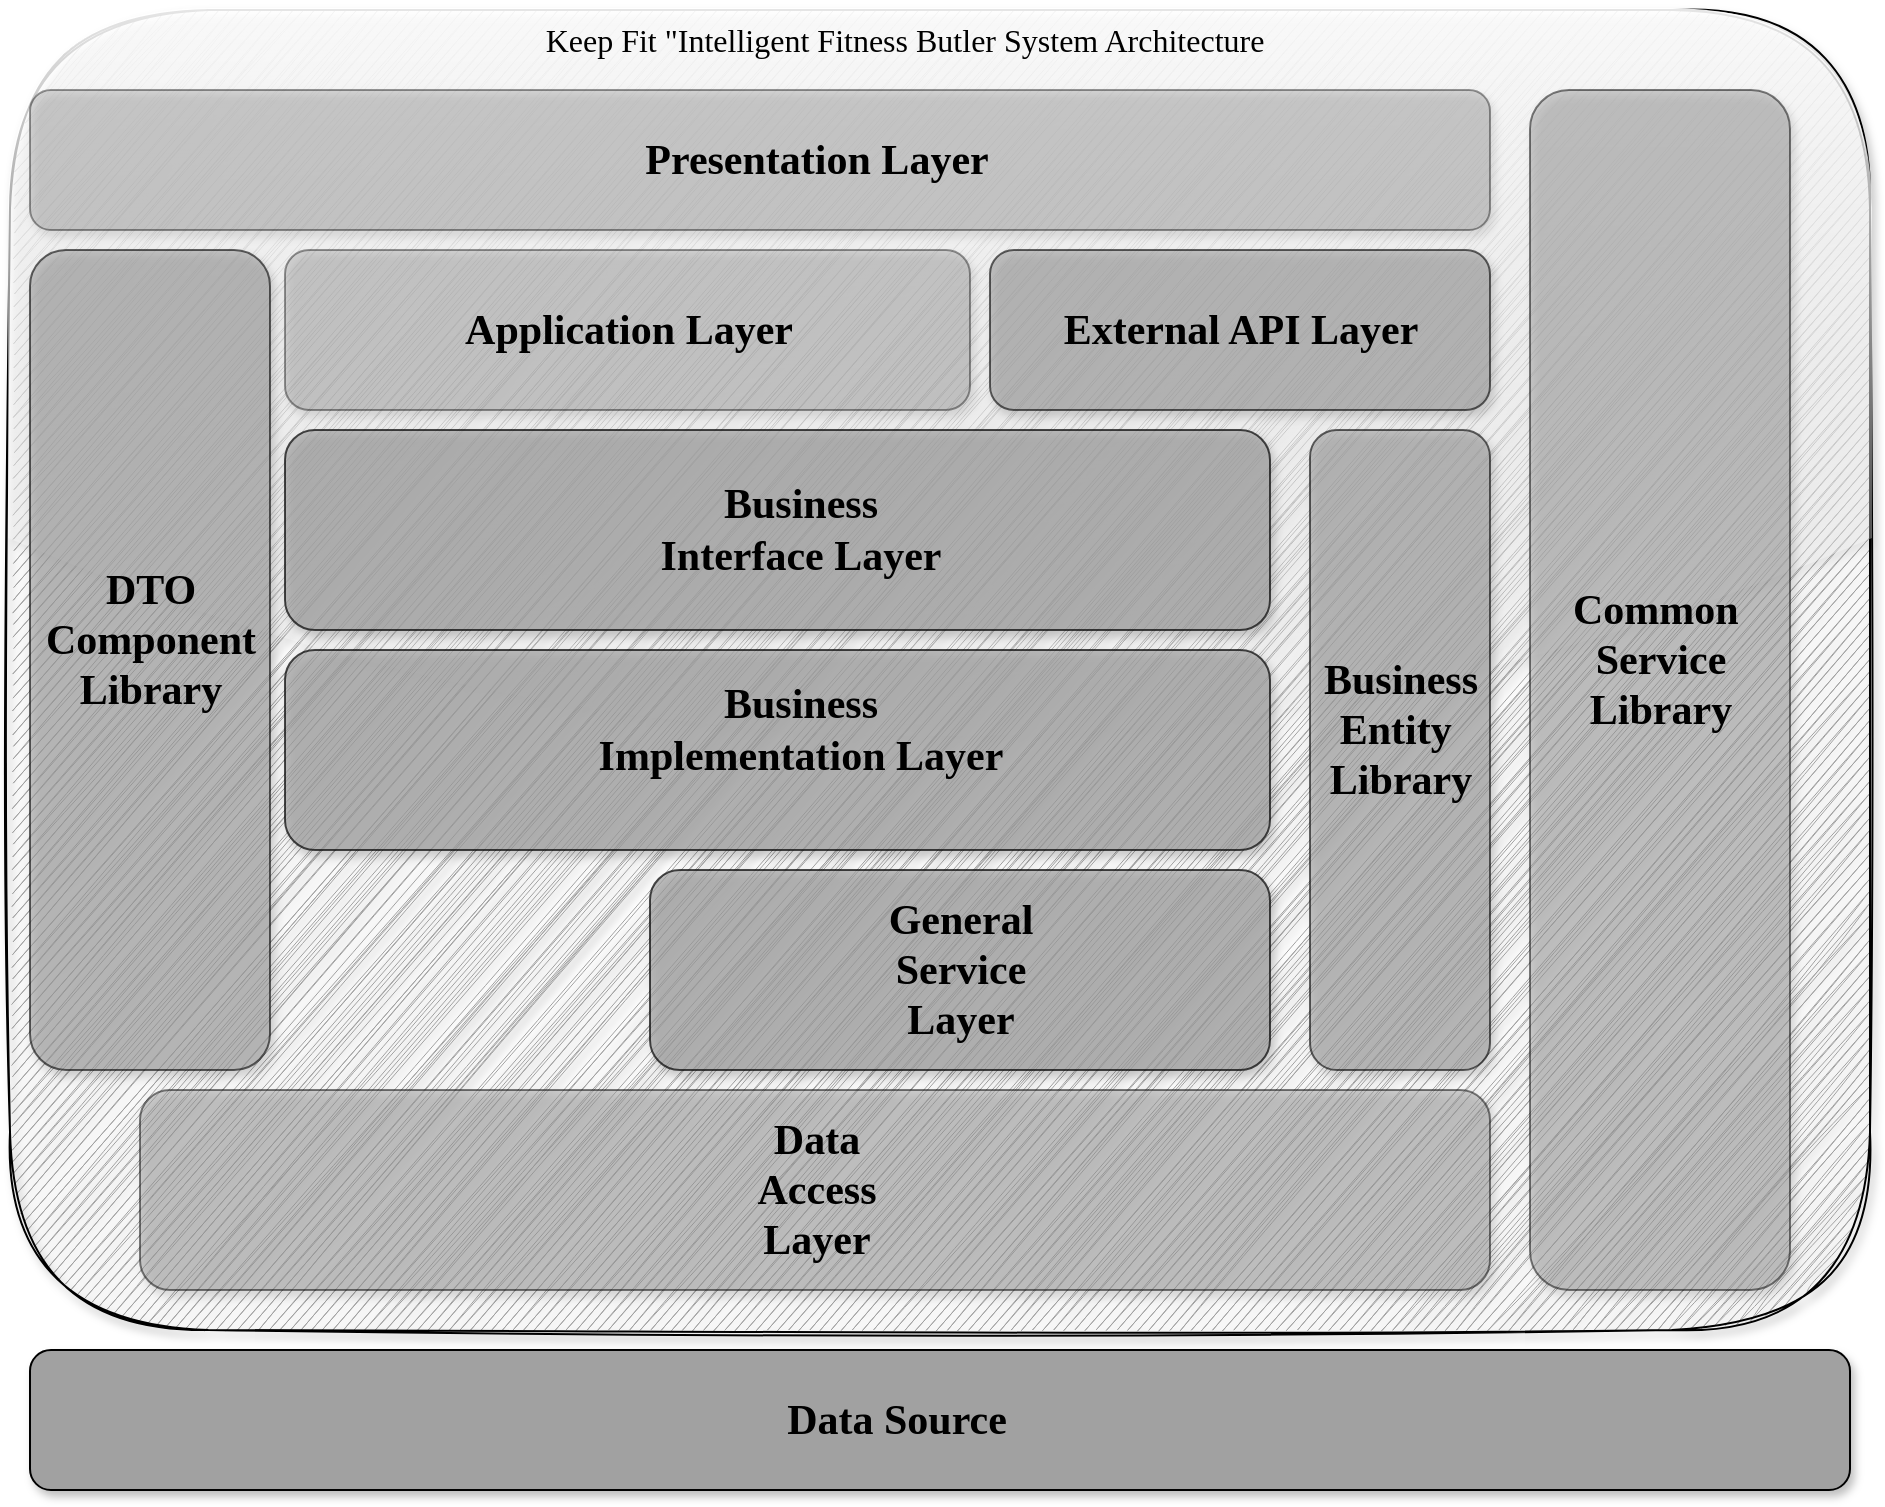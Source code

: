 <mxfile version="24.8.4">
  <diagram id="wFE0QG_FPsp0jaGvCLVb" name="Page-1">
    <mxGraphModel dx="2009" dy="1305" grid="1" gridSize="10" guides="1" tooltips="1" connect="1" arrows="1" fold="1" page="1" pageScale="1" pageWidth="850" pageHeight="1100" math="0" shadow="0">
      <root>
        <mxCell id="0" />
        <mxCell id="1" parent="0" />
        <mxCell id="0L0Ir-lksVrym1sluejJ-3" value="" style="html=1;whiteSpace=wrap;rounded=1;fillColor=#a1a1a1;sketch=1;curveFitting=1;jiggle=2;glass=1;shadow=1;fontFamily=Georgia;" parent="1" vertex="1">
          <mxGeometry x="20" y="10" width="930" height="660" as="geometry" />
        </mxCell>
        <mxCell id="0L0Ir-lksVrym1sluejJ-4" value="" style="html=1;whiteSpace=wrap;rounded=1;shadow=1;fillColor=#a1a1a1;opacity=40;fontFamily=Georgia;" parent="1" vertex="1">
          <mxGeometry x="30" y="50" width="730" height="70" as="geometry" />
        </mxCell>
        <mxCell id="0L0Ir-lksVrym1sluejJ-5" value="&lt;font style=&quot;font-size: 21px;&quot;&gt;&lt;b style=&quot;font-size: 21px;&quot;&gt;Presentation Layer&lt;/b&gt;&lt;/font&gt;" style="text;html=1;align=center;verticalAlign=middle;resizable=0;points=[];autosize=1;strokeColor=none;fillColor=none;fontFamily=Georgia;fontSize=21;" parent="1" vertex="1">
          <mxGeometry x="307.5" y="65" width="230" height="40" as="geometry" />
        </mxCell>
        <mxCell id="0L0Ir-lksVrym1sluejJ-11" value="" style="html=1;whiteSpace=wrap;rounded=1;shadow=1;fillColor=#a1a1a1;opacity=50;fontFamily=Georgia;" parent="1" vertex="1">
          <mxGeometry x="780" y="50" width="130" height="600" as="geometry" />
        </mxCell>
        <mxCell id="0L0Ir-lksVrym1sluejJ-12" value="&lt;font style=&quot;font-size: 21px;&quot;&gt;&lt;b style=&quot;font-size: 21px;&quot;&gt;Common&amp;nbsp;&lt;/b&gt;&lt;/font&gt;&lt;div&gt;&lt;font style=&quot;font-size: 21px;&quot;&gt;&lt;b style=&quot;font-size: 21px;&quot;&gt;Service &lt;br style=&quot;font-size: 21px;&quot;&gt;Library&lt;/b&gt;&lt;/font&gt;&lt;/div&gt;" style="text;html=1;align=center;verticalAlign=middle;resizable=0;points=[];autosize=1;strokeColor=none;fillColor=none;fontFamily=Georgia;fontSize=21;" parent="1" vertex="1">
          <mxGeometry x="780" y="290" width="130" height="90" as="geometry" />
        </mxCell>
        <mxCell id="0L0Ir-lksVrym1sluejJ-18" value="" style="html=1;whiteSpace=wrap;rounded=1;shadow=1;fillColor=#a1a1a1;opacity=60;fontFamily=Georgia;" parent="1" vertex="1">
          <mxGeometry x="30" y="130" width="120" height="410" as="geometry" />
        </mxCell>
        <mxCell id="0L0Ir-lksVrym1sluejJ-19" value="&lt;font style=&quot;font-size: 21px;&quot;&gt;&lt;b style=&quot;font-size: 21px;&quot;&gt;DTO&lt;br style=&quot;font-size: 21px;&quot;&gt;Component&lt;br style=&quot;font-size: 21px;&quot;&gt;Library&lt;/b&gt;&lt;/font&gt;" style="text;html=1;align=center;verticalAlign=middle;resizable=0;points=[];autosize=1;strokeColor=none;fillColor=none;fontFamily=Georgia;fontSize=21;" parent="1" vertex="1">
          <mxGeometry x="15" y="280" width="150" height="90" as="geometry" />
        </mxCell>
        <mxCell id="0L0Ir-lksVrym1sluejJ-20" value="" style="html=1;whiteSpace=wrap;rounded=1;shadow=1;fillColor=#a1a1a1;opacity=40;fontFamily=Georgia;fontSize=21;" parent="1" vertex="1">
          <mxGeometry x="157.5" y="130" width="342.5" height="80" as="geometry" />
        </mxCell>
        <mxCell id="0L0Ir-lksVrym1sluejJ-21" value="" style="html=1;whiteSpace=wrap;rounded=1;shadow=1;fillColor=#a1a1a1;opacity=60;fontFamily=Georgia;" parent="1" vertex="1">
          <mxGeometry x="510" y="130" width="250" height="80" as="geometry" />
        </mxCell>
        <mxCell id="0L0Ir-lksVrym1sluejJ-22" value="&lt;font style=&quot;font-size: 21px;&quot;&gt;&lt;b style=&quot;font-size: 21px;&quot;&gt;Application Layer&lt;/b&gt;&lt;/font&gt;" style="text;html=1;align=center;verticalAlign=middle;resizable=0;points=[];autosize=1;strokeColor=none;fillColor=none;fontFamily=Georgia;fontSize=21;" parent="1" vertex="1">
          <mxGeometry x="218.75" y="150" width="220" height="40" as="geometry" />
        </mxCell>
        <mxCell id="0L0Ir-lksVrym1sluejJ-23" value="&lt;font style=&quot;font-size: 21px;&quot;&gt;&lt;b style=&quot;font-size: 21px;&quot;&gt;External API Layer&lt;/b&gt;&lt;/font&gt;" style="text;html=1;align=center;verticalAlign=middle;resizable=0;points=[];autosize=1;strokeColor=none;fillColor=none;fontFamily=Georgia;fontSize=21;" parent="1" vertex="1">
          <mxGeometry x="520" y="150" width="230" height="40" as="geometry" />
        </mxCell>
        <mxCell id="0L0Ir-lksVrym1sluejJ-24" value="" style="html=1;whiteSpace=wrap;rounded=1;shadow=1;fillColor=#a1a1a1;opacity=70;fontFamily=Georgia;" parent="1" vertex="1">
          <mxGeometry x="157.5" y="220" width="492.5" height="100" as="geometry" />
        </mxCell>
        <mxCell id="0L0Ir-lksVrym1sluejJ-25" value="" style="html=1;whiteSpace=wrap;rounded=1;shadow=1;fillColor=#a1a1a1;opacity=70;fontFamily=Georgia;" parent="1" vertex="1">
          <mxGeometry x="157.5" y="330" width="492.5" height="100" as="geometry" />
        </mxCell>
        <mxCell id="0L0Ir-lksVrym1sluejJ-26" value="" style="html=1;whiteSpace=wrap;rounded=1;shadow=1;fillColor=#a1a1a1;opacity=60;fontFamily=Georgia;" parent="1" vertex="1">
          <mxGeometry x="670" y="220" width="90" height="320" as="geometry" />
        </mxCell>
        <mxCell id="0L0Ir-lksVrym1sluejJ-27" value="" style="html=1;whiteSpace=wrap;rounded=1;shadow=1;fillColor=#a1a1a1;opacity=70;fontFamily=Georgia;" parent="1" vertex="1">
          <mxGeometry x="340" y="440" width="310" height="100" as="geometry" />
        </mxCell>
        <mxCell id="0L0Ir-lksVrym1sluejJ-28" value="" style="html=1;whiteSpace=wrap;rounded=1;shadow=1;fillColor=#a1a1a1;opacity=50;fontFamily=Georgia;" parent="1" vertex="1">
          <mxGeometry x="85" y="550" width="675" height="100" as="geometry" />
        </mxCell>
        <mxCell id="0L0Ir-lksVrym1sluejJ-29" value="" style="html=1;whiteSpace=wrap;rounded=1;shadow=1;fillColor=#a1a1a1;fontFamily=Georgia;" parent="1" vertex="1">
          <mxGeometry x="30" y="680" width="910" height="70" as="geometry" />
        </mxCell>
        <mxCell id="0L0Ir-lksVrym1sluejJ-30" value="&lt;font style=&quot;font-size: 21px;&quot;&gt;&lt;b style=&quot;font-size: 21px;&quot;&gt;Data&lt;br style=&quot;font-size: 21px;&quot;&gt;Access&lt;br style=&quot;font-size: 21px;&quot;&gt;Layer&lt;/b&gt;&lt;/font&gt;" style="text;html=1;align=center;verticalAlign=middle;resizable=0;points=[];autosize=1;strokeColor=none;fillColor=none;fontFamily=Georgia;fontSize=21;" parent="1" vertex="1">
          <mxGeometry x="372.5" y="555" width="100" height="90" as="geometry" />
        </mxCell>
        <mxCell id="0L0Ir-lksVrym1sluejJ-31" value="&lt;b style=&quot;font-size: 21px;&quot;&gt;&lt;font style=&quot;font-size: 21px;&quot;&gt;General&lt;br style=&quot;font-size: 21px;&quot;&gt;Service&lt;br style=&quot;font-size: 21px;&quot;&gt;Layer&lt;/font&gt;&lt;/b&gt;" style="text;html=1;align=center;verticalAlign=middle;resizable=0;points=[];autosize=1;strokeColor=none;fillColor=none;fontFamily=Georgia;fontSize=21;" parent="1" vertex="1">
          <mxGeometry x="440" y="445" width="110" height="90" as="geometry" />
        </mxCell>
        <mxCell id="0L0Ir-lksVrym1sluejJ-32" value="&lt;b style=&quot;font-size: 21px;&quot;&gt;&lt;font style=&quot;font-size: 21px;&quot;&gt;Business&lt;br style=&quot;font-size: 21px;&quot;&gt;Implementation Layer&lt;/font&gt;&lt;/b&gt;" style="text;html=1;align=center;verticalAlign=middle;resizable=0;points=[];autosize=1;strokeColor=none;fillColor=none;fontFamily=Georgia;fontSize=21;" parent="1" vertex="1">
          <mxGeometry x="280" y="340" width="270" height="60" as="geometry" />
        </mxCell>
        <mxCell id="0L0Ir-lksVrym1sluejJ-33" value="&lt;b style=&quot;font-size: 21px;&quot;&gt;&lt;font style=&quot;font-size: 21px;&quot;&gt;Business&lt;br style=&quot;font-size: 21px;&quot;&gt;Interface Layer&lt;/font&gt;&lt;/b&gt;" style="text;html=1;align=center;verticalAlign=middle;resizable=0;points=[];autosize=1;strokeColor=none;fillColor=none;fontFamily=Georgia;fontSize=21;" parent="1" vertex="1">
          <mxGeometry x="320" y="240" width="190" height="60" as="geometry" />
        </mxCell>
        <mxCell id="0L0Ir-lksVrym1sluejJ-34" value="&lt;b style=&quot;font-size: 21px;&quot;&gt;&lt;font style=&quot;font-size: 21px;&quot;&gt;Business&lt;br style=&quot;font-size: 21px;&quot;&gt;Entity&amp;nbsp;&lt;/font&gt;&lt;/b&gt;&lt;div&gt;&lt;b style=&quot;font-size: 21px;&quot;&gt;&lt;font style=&quot;font-size: 21px;&quot;&gt;Library&lt;/font&gt;&lt;/b&gt;&lt;/div&gt;" style="text;html=1;align=center;verticalAlign=middle;resizable=0;points=[];autosize=1;strokeColor=none;fillColor=none;fontFamily=Georgia;fontSize=21;" parent="1" vertex="1">
          <mxGeometry x="655" y="325" width="120" height="90" as="geometry" />
        </mxCell>
        <mxCell id="iE1TF2KJmge7Od6Kz5uu-12" value="&lt;font style=&quot;font-size: 21px;&quot;&gt;&lt;b style=&quot;font-size: 21px;&quot;&gt;Data Source&lt;/b&gt;&lt;/font&gt;" style="text;html=1;align=center;verticalAlign=middle;resizable=0;points=[];autosize=1;strokeColor=none;fillColor=none;fontFamily=Georgia;fontSize=21;" parent="1" vertex="1">
          <mxGeometry x="387.5" y="695" width="150" height="40" as="geometry" />
        </mxCell>
        <mxCell id="iE1TF2KJmge7Od6Kz5uu-44" value="&lt;font style=&quot;font-size: 16px;&quot;&gt;Keep Fit &quot;Intelligent Fitness Butler System Architecture&lt;/font&gt;" style="text;html=1;align=center;verticalAlign=middle;resizable=0;points=[];autosize=1;strokeColor=none;fillColor=none;fontFamily=Georgia;" parent="1" vertex="1">
          <mxGeometry x="256.87" y="10" width="420" height="30" as="geometry" />
        </mxCell>
      </root>
    </mxGraphModel>
  </diagram>
</mxfile>
